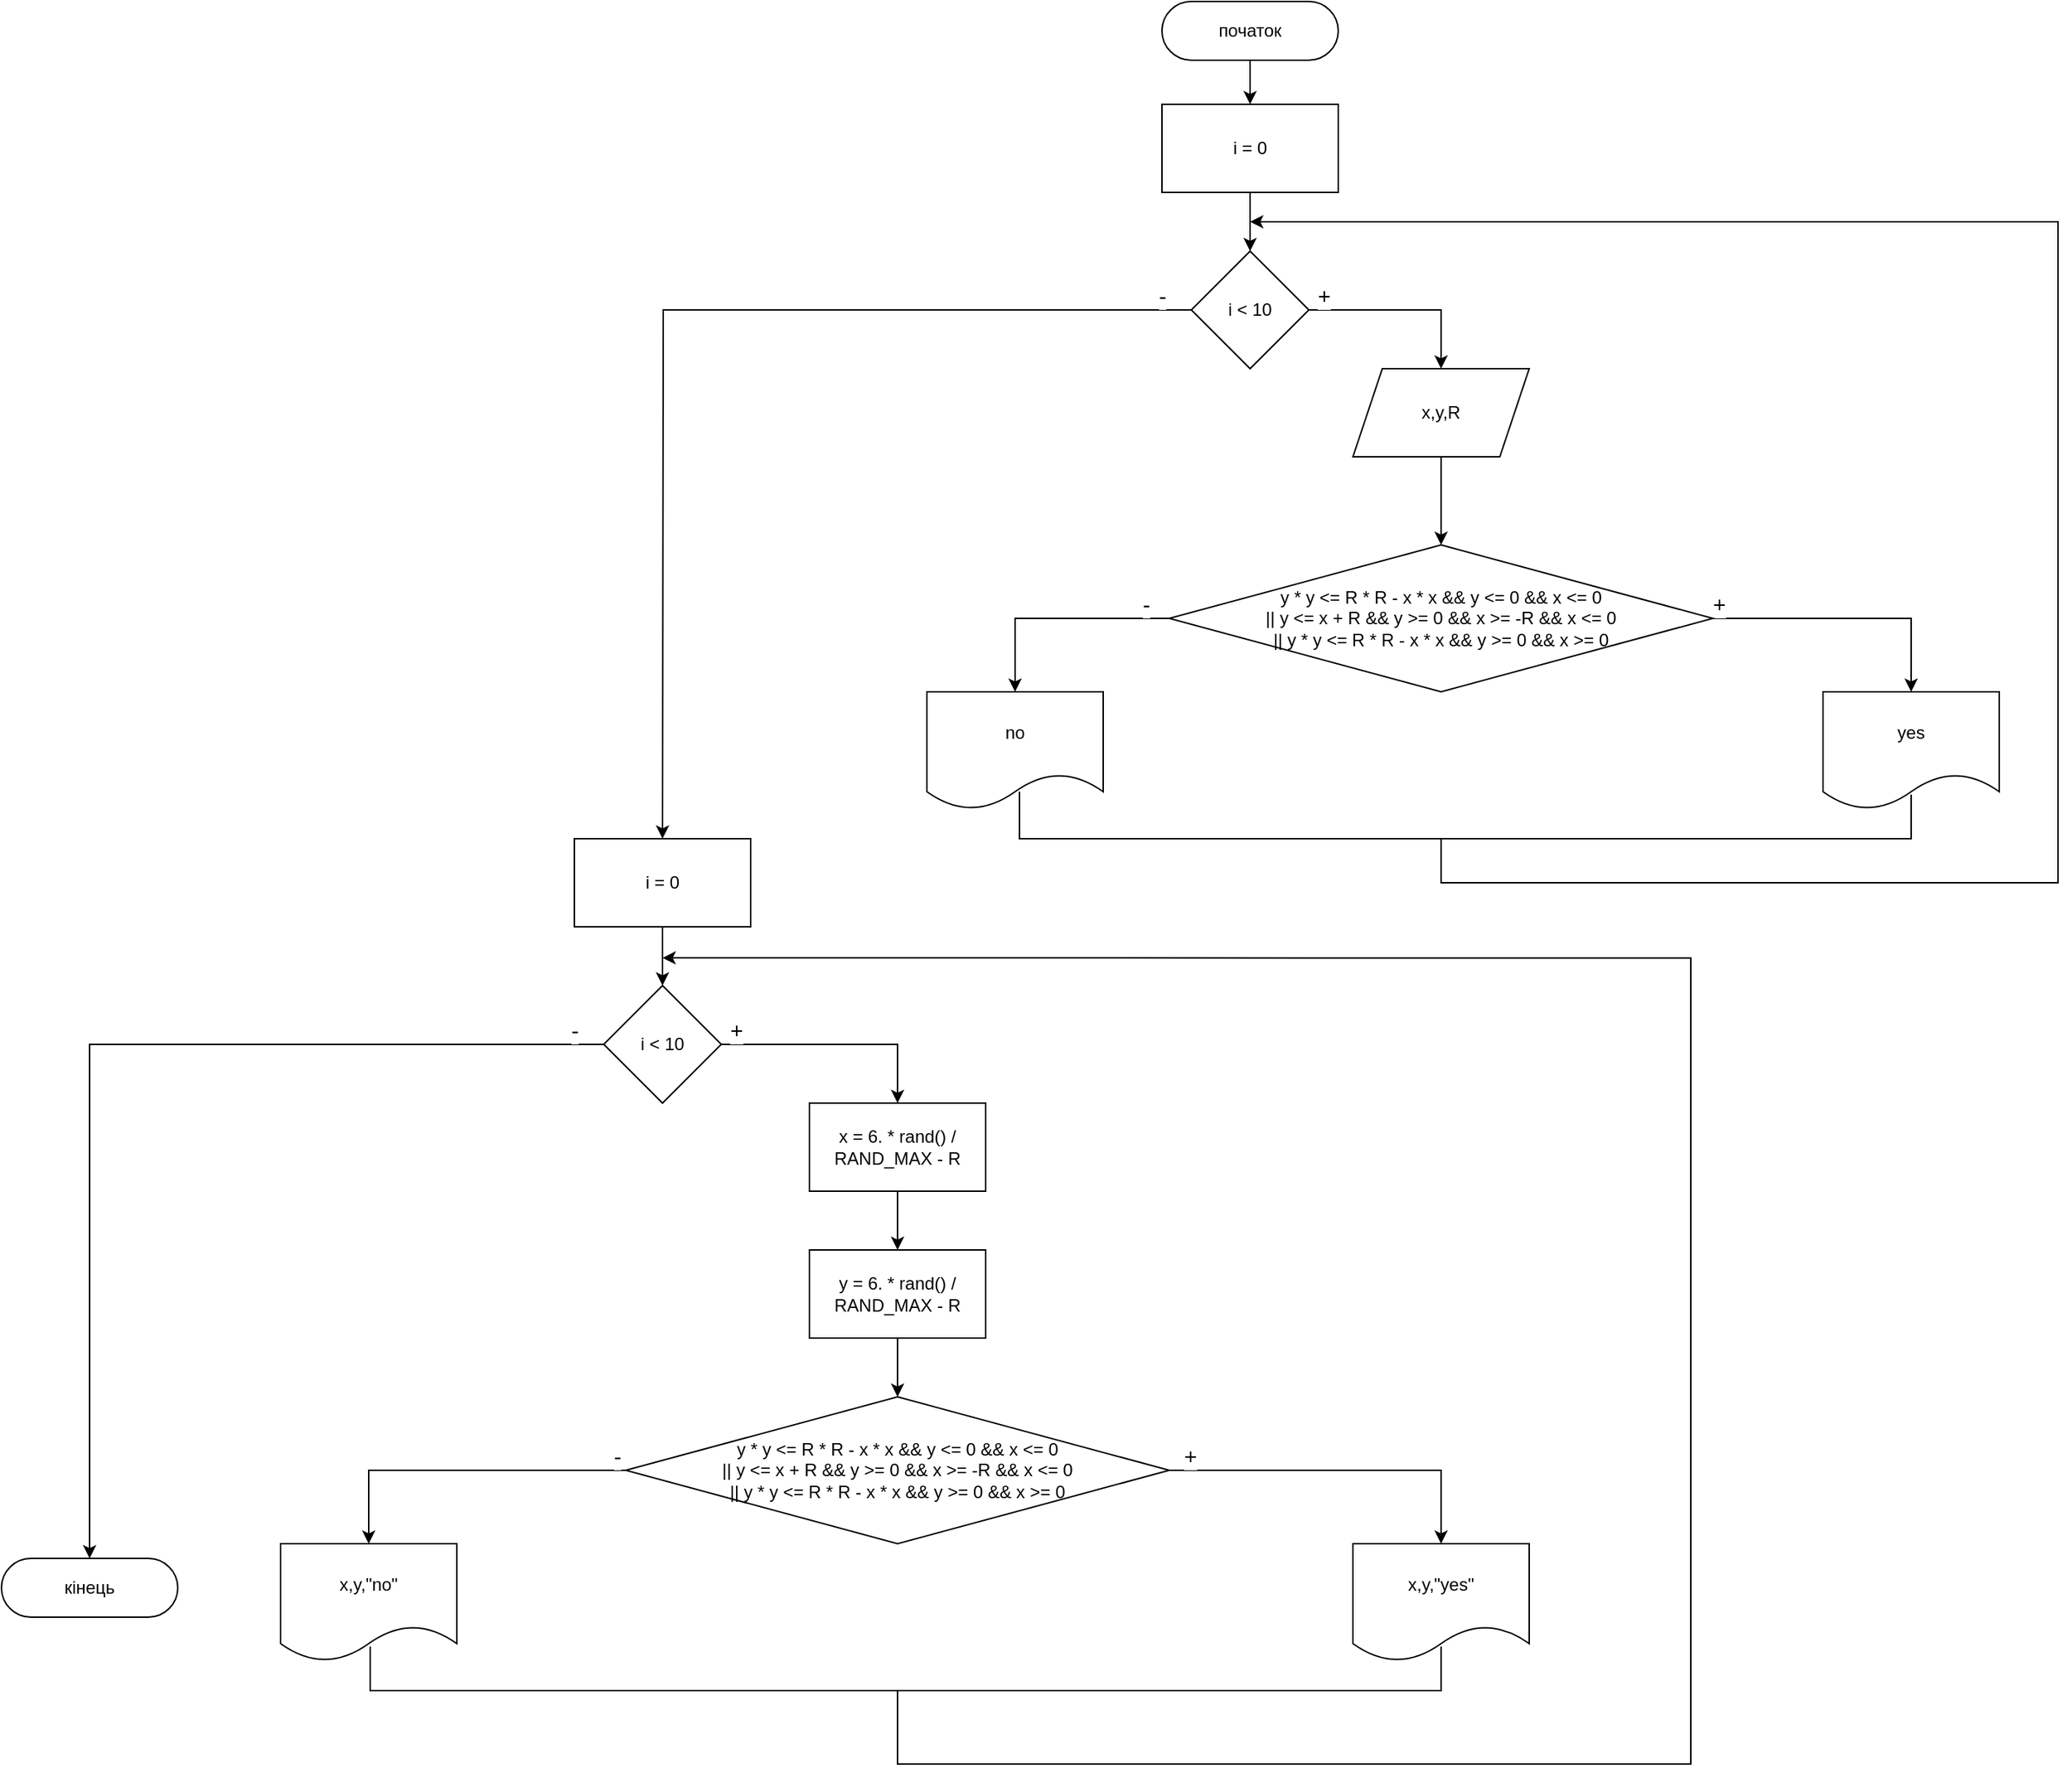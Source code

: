 <mxfile version="15.4.3" type="github">
  <diagram id="Yz4VpYnutdl1rQJ2QK4m" name="Page-1">
    <mxGraphModel dx="1887" dy="2964" grid="1" gridSize="10" guides="1" tooltips="1" connect="1" arrows="1" fold="1" page="1" pageScale="1" pageWidth="827" pageHeight="1169" math="0" shadow="0">
      <root>
        <mxCell id="0" />
        <mxCell id="1" parent="0" />
        <mxCell id="lPtRJJeWcexOHNGlBN41-3" style="edgeStyle=orthogonalEdgeStyle;rounded=0;orthogonalLoop=1;jettySize=auto;html=1;exitX=0.5;exitY=1;exitDx=0;exitDy=0;entryX=0.5;entryY=0;entryDx=0;entryDy=0;" edge="1" parent="1" source="lPtRJJeWcexOHNGlBN41-1" target="lPtRJJeWcexOHNGlBN41-2">
          <mxGeometry relative="1" as="geometry" />
        </mxCell>
        <mxCell id="lPtRJJeWcexOHNGlBN41-1" value="початок" style="rounded=1;whiteSpace=wrap;html=1;arcSize=50;" vertex="1" parent="1">
          <mxGeometry x="310" y="-1600" width="120" height="40" as="geometry" />
        </mxCell>
        <mxCell id="lPtRJJeWcexOHNGlBN41-5" value="" style="edgeStyle=orthogonalEdgeStyle;rounded=0;orthogonalLoop=1;jettySize=auto;html=1;" edge="1" parent="1" source="lPtRJJeWcexOHNGlBN41-2" target="lPtRJJeWcexOHNGlBN41-4">
          <mxGeometry relative="1" as="geometry" />
        </mxCell>
        <mxCell id="lPtRJJeWcexOHNGlBN41-2" value="i = 0" style="rounded=0;whiteSpace=wrap;html=1;" vertex="1" parent="1">
          <mxGeometry x="310" y="-1530" width="120" height="60" as="geometry" />
        </mxCell>
        <mxCell id="lPtRJJeWcexOHNGlBN41-7" value="+" style="edgeStyle=orthogonalEdgeStyle;rounded=0;orthogonalLoop=1;jettySize=auto;html=1;exitX=1;exitY=0.5;exitDx=0;exitDy=0;entryX=0.5;entryY=0;entryDx=0;entryDy=0;fontSize=15;" edge="1" parent="1" source="lPtRJJeWcexOHNGlBN41-4">
          <mxGeometry x="-0.846" y="10" relative="1" as="geometry">
            <mxPoint x="500" y="-1350" as="targetPoint" />
            <Array as="points">
              <mxPoint x="500" y="-1390" />
            </Array>
            <mxPoint as="offset" />
          </mxGeometry>
        </mxCell>
        <mxCell id="lPtRJJeWcexOHNGlBN41-18" value="-" style="edgeStyle=orthogonalEdgeStyle;rounded=0;orthogonalLoop=1;jettySize=auto;html=1;exitX=0;exitY=0.5;exitDx=0;exitDy=0;entryX=0.5;entryY=0;entryDx=0;entryDy=0;fontSize=15;" edge="1" parent="1" source="lPtRJJeWcexOHNGlBN41-4">
          <mxGeometry x="-0.944" y="-10" relative="1" as="geometry">
            <mxPoint x="-30" y="-1030" as="targetPoint" />
            <mxPoint as="offset" />
          </mxGeometry>
        </mxCell>
        <mxCell id="lPtRJJeWcexOHNGlBN41-4" value="i &lt; 10" style="rhombus;whiteSpace=wrap;html=1;rounded=0;" vertex="1" parent="1">
          <mxGeometry x="330" y="-1430" width="80" height="80" as="geometry" />
        </mxCell>
        <mxCell id="lPtRJJeWcexOHNGlBN41-10" value="" style="edgeStyle=orthogonalEdgeStyle;rounded=0;orthogonalLoop=1;jettySize=auto;html=1;exitX=0.5;exitY=1;exitDx=0;exitDy=0;" edge="1" parent="1" source="lPtRJJeWcexOHNGlBN41-39" target="lPtRJJeWcexOHNGlBN41-9">
          <mxGeometry relative="1" as="geometry">
            <mxPoint x="500" y="-1283.52" as="sourcePoint" />
          </mxGeometry>
        </mxCell>
        <mxCell id="lPtRJJeWcexOHNGlBN41-12" value="+" style="edgeStyle=orthogonalEdgeStyle;rounded=0;orthogonalLoop=1;jettySize=auto;html=1;exitX=1;exitY=0.5;exitDx=0;exitDy=0;entryX=0.5;entryY=0;entryDx=0;entryDy=0;fontSize=15;" edge="1" parent="1" source="lPtRJJeWcexOHNGlBN41-9" target="lPtRJJeWcexOHNGlBN41-13">
          <mxGeometry x="-0.946" y="10" relative="1" as="geometry">
            <mxPoint x="820" y="-1130" as="targetPoint" />
            <Array as="points">
              <mxPoint x="820" y="-1180" />
            </Array>
            <mxPoint x="-1" as="offset" />
          </mxGeometry>
        </mxCell>
        <mxCell id="lPtRJJeWcexOHNGlBN41-15" value="-" style="edgeStyle=orthogonalEdgeStyle;rounded=0;orthogonalLoop=1;jettySize=auto;html=1;exitX=0;exitY=0.5;exitDx=0;exitDy=0;entryX=0.5;entryY=0;entryDx=0;entryDy=0;fontSize=15;" edge="1" parent="1" source="lPtRJJeWcexOHNGlBN41-9" target="lPtRJJeWcexOHNGlBN41-14">
          <mxGeometry x="-0.806" y="-10" relative="1" as="geometry">
            <mxPoint x="-1" as="offset" />
          </mxGeometry>
        </mxCell>
        <mxCell id="lPtRJJeWcexOHNGlBN41-9" value="y * y &amp;lt;= R * R - x * x &amp;amp;&amp;amp; y &amp;lt;= 0 &amp;amp;&amp;amp; x &amp;lt;= 0&lt;br&gt;|| y &amp;lt;= x + R &amp;amp;&amp;amp; y &amp;gt;= 0 &amp;amp;&amp;amp; x &amp;gt;= -R &amp;amp;&amp;amp; x &amp;lt;= 0&lt;br&gt;			|| y * y &amp;lt;= R * R - x * x &amp;amp;&amp;amp; y &amp;gt;= 0 &amp;amp;&amp;amp; x &amp;gt;= 0" style="rhombus;whiteSpace=wrap;html=1;" vertex="1" parent="1">
          <mxGeometry x="315" y="-1230" width="370" height="100" as="geometry" />
        </mxCell>
        <mxCell id="lPtRJJeWcexOHNGlBN41-13" value="yes" style="shape=document;whiteSpace=wrap;html=1;boundedLbl=1;" vertex="1" parent="1">
          <mxGeometry x="760" y="-1130" width="120" height="80" as="geometry" />
        </mxCell>
        <mxCell id="lPtRJJeWcexOHNGlBN41-14" value="no" style="shape=document;whiteSpace=wrap;html=1;boundedLbl=1;" vertex="1" parent="1">
          <mxGeometry x="150" y="-1130" width="120" height="80" as="geometry" />
        </mxCell>
        <mxCell id="lPtRJJeWcexOHNGlBN41-16" value="" style="endArrow=none;html=1;rounded=0;edgeStyle=orthogonalEdgeStyle;exitX=0.525;exitY=0.85;exitDx=0;exitDy=0;exitPerimeter=0;" edge="1" parent="1" source="lPtRJJeWcexOHNGlBN41-14">
          <mxGeometry width="50" height="50" relative="1" as="geometry">
            <mxPoint x="770" y="-1010" as="sourcePoint" />
            <mxPoint x="820" y="-1060" as="targetPoint" />
            <Array as="points">
              <mxPoint x="213" y="-1030" />
              <mxPoint x="820" y="-1030" />
            </Array>
          </mxGeometry>
        </mxCell>
        <mxCell id="lPtRJJeWcexOHNGlBN41-21" value="" style="edgeStyle=orthogonalEdgeStyle;rounded=0;orthogonalLoop=1;jettySize=auto;html=1;" edge="1" parent="1" source="lPtRJJeWcexOHNGlBN41-19">
          <mxGeometry relative="1" as="geometry">
            <mxPoint x="-30" y="-930" as="targetPoint" />
          </mxGeometry>
        </mxCell>
        <mxCell id="lPtRJJeWcexOHNGlBN41-19" value="&lt;span&gt;i = 0&lt;/span&gt;" style="rounded=0;whiteSpace=wrap;html=1;" vertex="1" parent="1">
          <mxGeometry x="-90" y="-1030" width="120" height="60" as="geometry" />
        </mxCell>
        <mxCell id="lPtRJJeWcexOHNGlBN41-24" value="" style="edgeStyle=orthogonalEdgeStyle;rounded=0;orthogonalLoop=1;jettySize=auto;html=1;" edge="1" parent="1" source="lPtRJJeWcexOHNGlBN41-22" target="lPtRJJeWcexOHNGlBN41-23">
          <mxGeometry relative="1" as="geometry" />
        </mxCell>
        <mxCell id="lPtRJJeWcexOHNGlBN41-22" value="x = 6. * rand() / RAND_MAX - R" style="rounded=0;whiteSpace=wrap;html=1;" vertex="1" parent="1">
          <mxGeometry x="70" y="-850" width="120" height="60" as="geometry" />
        </mxCell>
        <mxCell id="lPtRJJeWcexOHNGlBN41-29" style="edgeStyle=orthogonalEdgeStyle;rounded=0;orthogonalLoop=1;jettySize=auto;html=1;exitX=0.5;exitY=1;exitDx=0;exitDy=0;entryX=0.5;entryY=0;entryDx=0;entryDy=0;" edge="1" parent="1" source="lPtRJJeWcexOHNGlBN41-23" target="lPtRJJeWcexOHNGlBN41-28">
          <mxGeometry relative="1" as="geometry" />
        </mxCell>
        <mxCell id="lPtRJJeWcexOHNGlBN41-23" value="y = 6. * rand() / RAND_MAX - R" style="whiteSpace=wrap;html=1;rounded=0;" vertex="1" parent="1">
          <mxGeometry x="70" y="-750" width="120" height="60" as="geometry" />
        </mxCell>
        <mxCell id="lPtRJJeWcexOHNGlBN41-26" value="+" style="edgeStyle=orthogonalEdgeStyle;rounded=0;orthogonalLoop=1;jettySize=auto;html=1;exitX=1;exitY=0.5;exitDx=0;exitDy=0;entryX=0.5;entryY=0;entryDx=0;entryDy=0;fontSize=15;" edge="1" parent="1" source="lPtRJJeWcexOHNGlBN41-25" target="lPtRJJeWcexOHNGlBN41-22">
          <mxGeometry x="-0.875" y="10" relative="1" as="geometry">
            <mxPoint as="offset" />
          </mxGeometry>
        </mxCell>
        <mxCell id="lPtRJJeWcexOHNGlBN41-35" value="-" style="edgeStyle=orthogonalEdgeStyle;rounded=0;orthogonalLoop=1;jettySize=auto;html=1;exitX=0;exitY=0.5;exitDx=0;exitDy=0;entryX=0.5;entryY=0;entryDx=0;entryDy=0;fontSize=15;" edge="1" parent="1" source="lPtRJJeWcexOHNGlBN41-25" target="lPtRJJeWcexOHNGlBN41-34">
          <mxGeometry x="-0.943" y="-10" relative="1" as="geometry">
            <mxPoint as="offset" />
          </mxGeometry>
        </mxCell>
        <mxCell id="lPtRJJeWcexOHNGlBN41-25" value="i &lt; 10" style="rhombus;whiteSpace=wrap;html=1;rounded=0;" vertex="1" parent="1">
          <mxGeometry x="-70" y="-930" width="80" height="80" as="geometry" />
        </mxCell>
        <mxCell id="lPtRJJeWcexOHNGlBN41-31" value="+" style="edgeStyle=orthogonalEdgeStyle;rounded=0;orthogonalLoop=1;jettySize=auto;html=1;entryX=0.5;entryY=0;entryDx=0;entryDy=0;fontSize=15;" edge="1" parent="1" source="lPtRJJeWcexOHNGlBN41-28" target="lPtRJJeWcexOHNGlBN41-30">
          <mxGeometry x="-0.872" y="10" relative="1" as="geometry">
            <Array as="points">
              <mxPoint x="500" y="-600" />
            </Array>
            <mxPoint x="-1" as="offset" />
          </mxGeometry>
        </mxCell>
        <mxCell id="lPtRJJeWcexOHNGlBN41-33" value="-" style="edgeStyle=orthogonalEdgeStyle;rounded=0;orthogonalLoop=1;jettySize=auto;html=1;exitX=0;exitY=0.5;exitDx=0;exitDy=0;entryX=0.5;entryY=0;entryDx=0;entryDy=0;fontSize=15;" edge="1" parent="1" source="lPtRJJeWcexOHNGlBN41-28" target="lPtRJJeWcexOHNGlBN41-32">
          <mxGeometry x="-0.956" y="-10" relative="1" as="geometry">
            <mxPoint x="-1" as="offset" />
          </mxGeometry>
        </mxCell>
        <mxCell id="lPtRJJeWcexOHNGlBN41-28" value="y * y &amp;lt;= R * R - x * x &amp;amp;&amp;amp; y &amp;lt;= 0 &amp;amp;&amp;amp; x &amp;lt;= 0&lt;br&gt;|| y &amp;lt;= x + R &amp;amp;&amp;amp; y &amp;gt;= 0 &amp;amp;&amp;amp; x &amp;gt;= -R &amp;amp;&amp;amp; x &amp;lt;= 0&lt;br&gt;			|| y * y &amp;lt;= R * R - x * x &amp;amp;&amp;amp; y &amp;gt;= 0 &amp;amp;&amp;amp; x &amp;gt;= 0" style="rhombus;whiteSpace=wrap;html=1;" vertex="1" parent="1">
          <mxGeometry x="-55" y="-650" width="370" height="100" as="geometry" />
        </mxCell>
        <mxCell id="lPtRJJeWcexOHNGlBN41-30" value="x,y,&quot;yes&quot;" style="shape=document;whiteSpace=wrap;html=1;boundedLbl=1;" vertex="1" parent="1">
          <mxGeometry x="440" y="-550" width="120" height="80" as="geometry" />
        </mxCell>
        <mxCell id="lPtRJJeWcexOHNGlBN41-32" value="x,y,&quot;no&quot;" style="shape=document;whiteSpace=wrap;html=1;boundedLbl=1;" vertex="1" parent="1">
          <mxGeometry x="-290" y="-550" width="120" height="80" as="geometry" />
        </mxCell>
        <mxCell id="lPtRJJeWcexOHNGlBN41-34" value="кінець" style="rounded=1;whiteSpace=wrap;html=1;arcSize=50;" vertex="1" parent="1">
          <mxGeometry x="-480" y="-540" width="120" height="40" as="geometry" />
        </mxCell>
        <mxCell id="lPtRJJeWcexOHNGlBN41-36" value="" style="endArrow=none;html=1;rounded=0;edgeStyle=orthogonalEdgeStyle;" edge="1" parent="1">
          <mxGeometry width="50" height="50" relative="1" as="geometry">
            <mxPoint x="-229" y="-480" as="sourcePoint" />
            <mxPoint x="500" y="-480" as="targetPoint" />
            <Array as="points">
              <mxPoint x="-229" y="-450" />
              <mxPoint x="500" y="-450" />
            </Array>
          </mxGeometry>
        </mxCell>
        <mxCell id="lPtRJJeWcexOHNGlBN41-37" value="" style="endArrow=classic;html=1;rounded=0;edgeStyle=orthogonalEdgeStyle;" edge="1" parent="1">
          <mxGeometry width="50" height="50" relative="1" as="geometry">
            <mxPoint x="130" y="-450" as="sourcePoint" />
            <mxPoint x="-30" y="-948.824" as="targetPoint" />
            <Array as="points">
              <mxPoint x="130" y="-400" />
              <mxPoint x="670" y="-400" />
              <mxPoint x="670" y="-949" />
            </Array>
          </mxGeometry>
        </mxCell>
        <mxCell id="lPtRJJeWcexOHNGlBN41-38" value="" style="endArrow=classic;html=1;rounded=0;edgeStyle=orthogonalEdgeStyle;" edge="1" parent="1">
          <mxGeometry width="50" height="50" relative="1" as="geometry">
            <mxPoint x="500" y="-1030.06" as="sourcePoint" />
            <mxPoint x="370" y="-1450" as="targetPoint" />
            <Array as="points">
              <mxPoint x="500" y="-1000" />
              <mxPoint x="920" y="-1000" />
              <mxPoint x="920" y="-1450" />
            </Array>
          </mxGeometry>
        </mxCell>
        <mxCell id="lPtRJJeWcexOHNGlBN41-39" value="&lt;span&gt;x,y,R&lt;/span&gt;" style="shape=parallelogram;perimeter=parallelogramPerimeter;whiteSpace=wrap;html=1;fixedSize=1;" vertex="1" parent="1">
          <mxGeometry x="440" y="-1350" width="120" height="60" as="geometry" />
        </mxCell>
      </root>
    </mxGraphModel>
  </diagram>
</mxfile>
